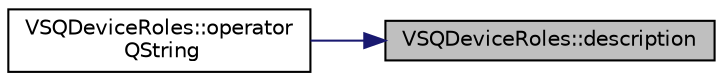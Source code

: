 digraph "VSQDeviceRoles::description"
{
 // LATEX_PDF_SIZE
  edge [fontname="Helvetica",fontsize="10",labelfontname="Helvetica",labelfontsize="10"];
  node [fontname="Helvetica",fontsize="10",shape=record];
  rankdir="RL";
  Node1 [label="VSQDeviceRoles::description",height=0.2,width=0.4,color="black", fillcolor="grey75", style="filled", fontcolor="black",tooltip="Describe device roles."];
  Node1 -> Node2 [dir="back",color="midnightblue",fontsize="10",style="solid",fontname="Helvetica"];
  Node2 [label="VSQDeviceRoles::operator\l QString",height=0.2,width=0.4,color="black", fillcolor="white", style="filled",URL="$class_v_s_q_device_roles.html#acd6dcf278a8d6474e52b336d326dc3b2",tooltip="Describe device roles."];
}
